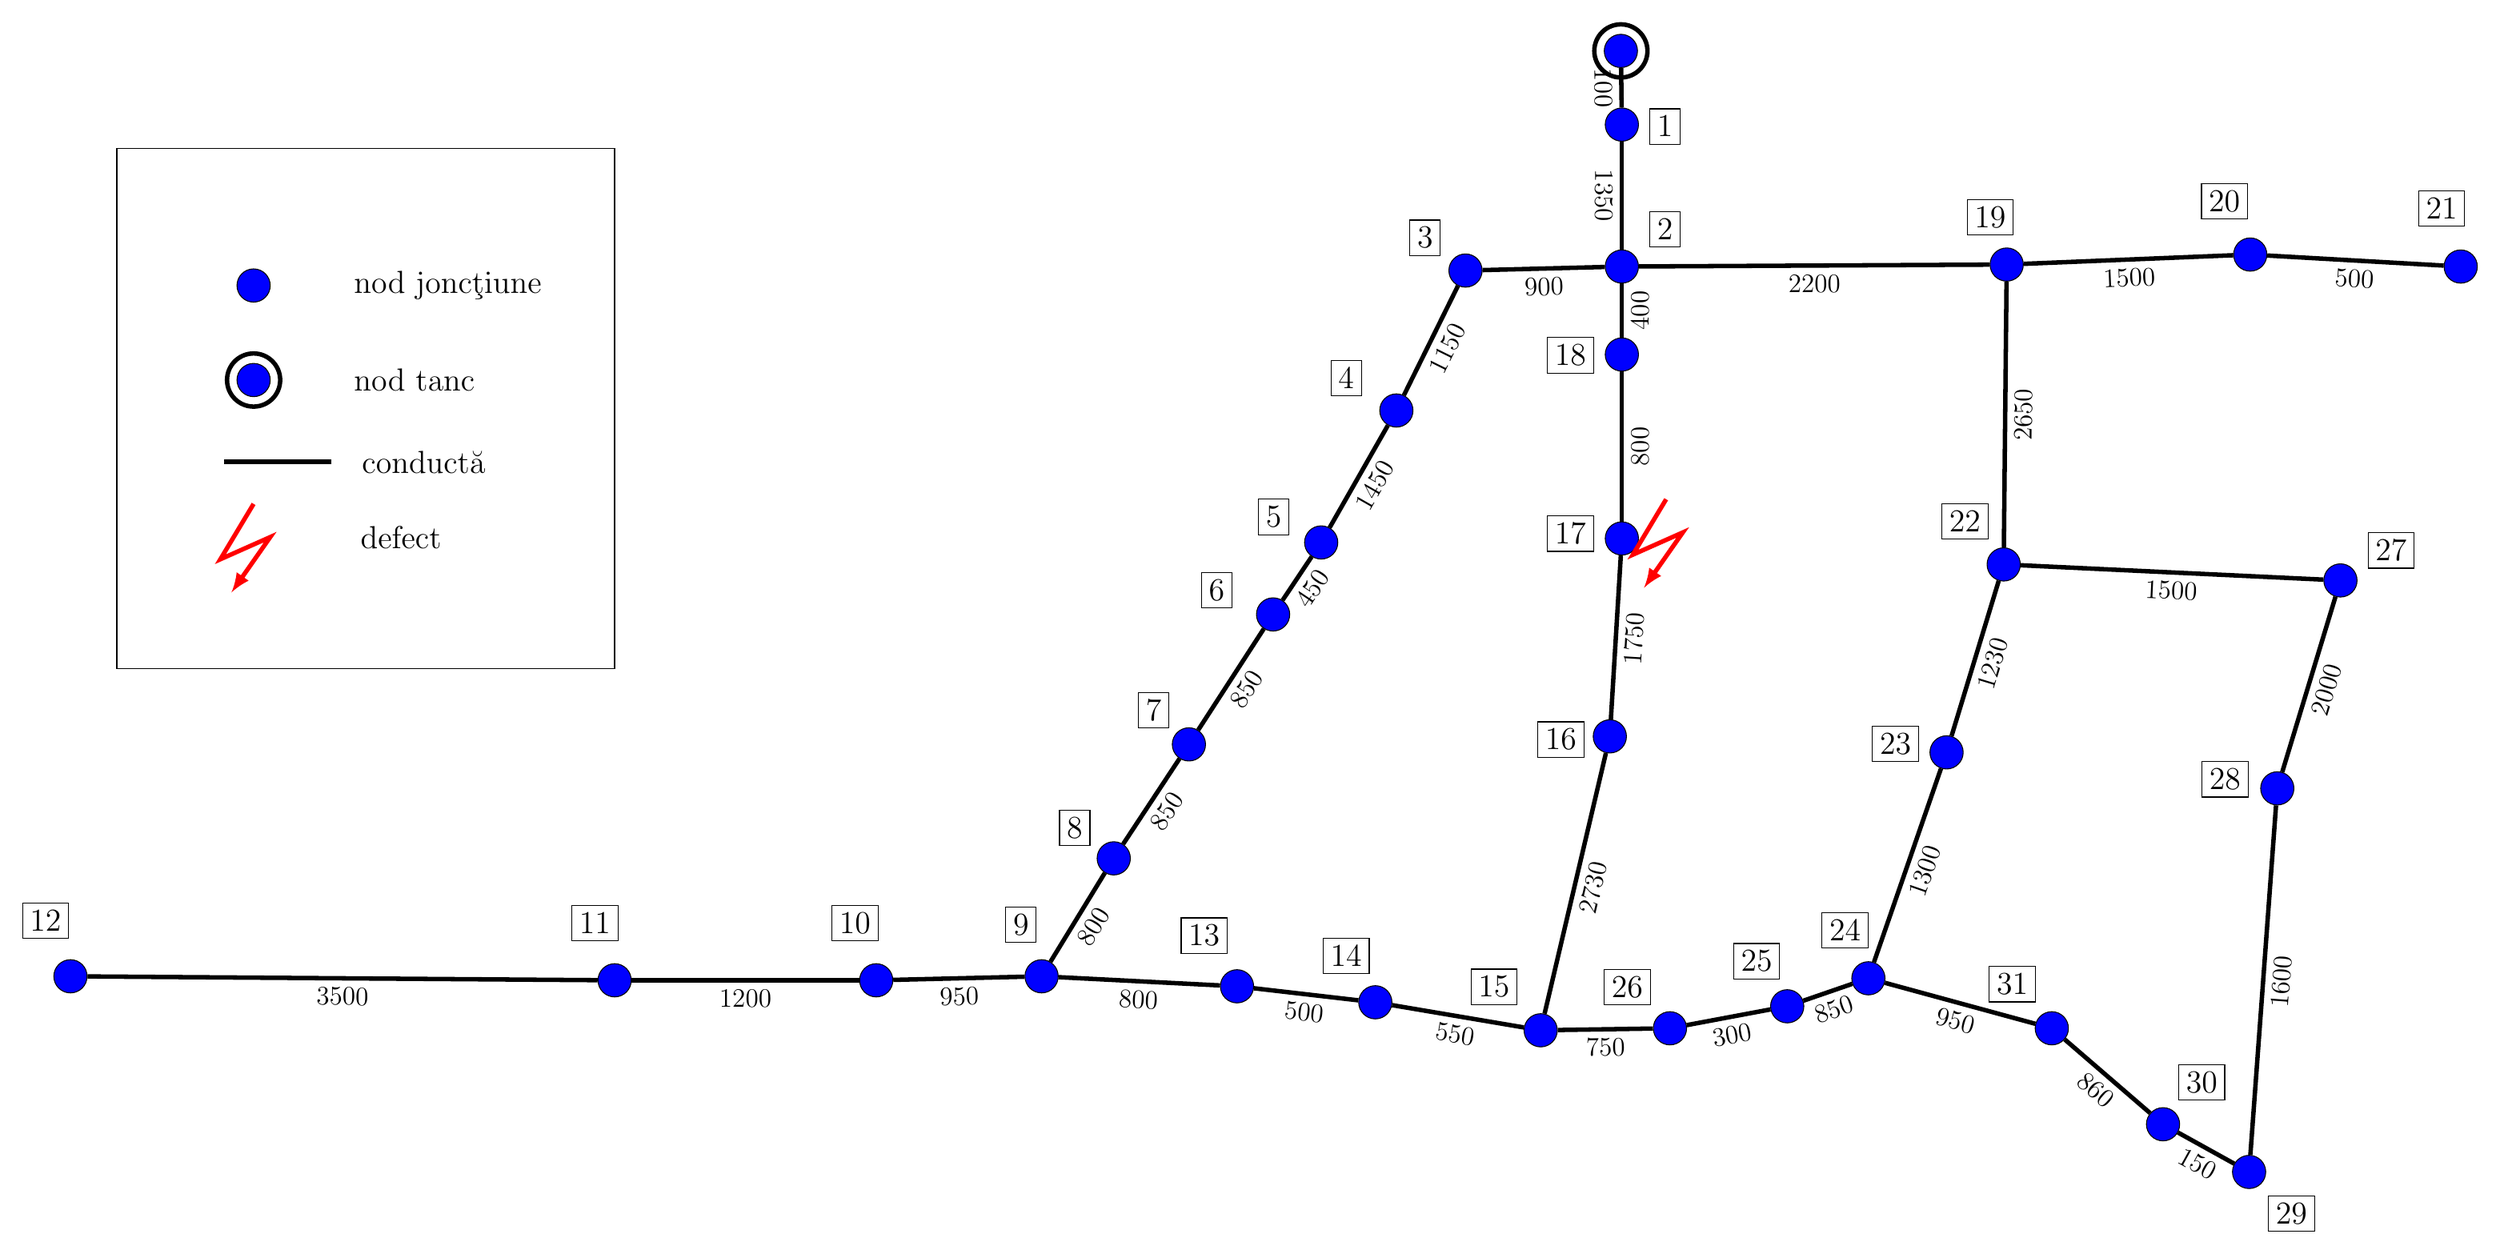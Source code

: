 \tikzstyle{node}=[circle,draw=black,fill=blue,minimum height=15pt]
\tikzstyle{link}=[line width=2pt,solid]
\tikzstyle{part}=[rounded corners=10,line width=2pt, dashed,draw=blue]

\def \scalex {0.003}
\def \scaley {0.002}

% \foreach \x in {-15,...,25}{
% \draw[thick](\x,-2)--(\x,20) node[at start,below]{\x};
% }
% \foreach \y in {-1,...,19}{
% \draw[thick](-16,\y)--(26,\y) node[at start,left]{\y};
% }

% plot nodes
\foreach \n/\x/\y in {2/3896.83/9031.75, 3/3896.83/7904.76, 4/3071.43/7873.02, 5/2706.35/6761.90,  6/2309.52/5714.29,   7/2055.56/5142.86, 8/1611.11/4111.11,  9/1214.29/3206.35,  10/833.33 /2269.84, 11/-39.68 /2238.10, 12/-1420.63/2238.10, 13/-4293.65/2269.84, 14/1865.08/2190.48,  15/2595.24/2063.49,   16/3468.25/1841.27, 17/3833.33/4174.60,  18/3896.83/5746.03,  19/3896.83/7206.35,  20/5928.57/7920.63, 21/7214.29/8000.00,   22/8325.40/7904.76,  23/5912.70/5539.68,  24/5611.11/4047.62,  25/5198.41/2253.97,  26/4769.84/2031.75, 27/4150.79/1857.14,  28/7690.48/5412.70, 29/7357.14/3761.90,   30/7208.33/716.67,  31/6753.97/1095.24,   32/6166.67/1857.14,   1/3891.67/9616.67}
{
\node(n\n)[node]at(\scalex*\x,\scaley*\y){};
}
% make the tank node special
\draw[line width=2pt] (n1.center) circle(12pt);

% make the sensor nodes special
% \foreach \ind in {16,13,31,10}{
% \draw[line width=2pt,dotted] (n\ind.center) circle(12pt) circle(17pt);
% }

\foreach \id/\na/\nb/\l/\diam in {1/1/2/100/1016, 2/2/3/1350/1016, 3/3/4/900/1016, 4/4/5/1150/1016, 5/5/6/1450/1016, 6/6/7/450/1016, 7/7/8/850/1016, 8/8/9/850/1016,9/9/10/800/1016, 10/10/11/950/762 , 11/11/12/1200/610 , 12/12/13/3500/610 , 13/10/14/800/508 , 14/14/15/500/300 , 15/15/16/550/300 , 16/16/17/2730/300 , 17/17/18/1750/508 , 18/18/19/800/508 , 19/19/3/400/610 , 20/3/20/2200/1016, 21/20/21/1500/508 , 22/21/22/500/300 , 23/20/23/2650/1016, 24/23/24/1230/762 ,25/24/25/1300/762 , 26/25/26/850/508 , 27/26/27/300/300 , 28/27/16/750/300 , 29/23/28/1500/407 , 30/28/29/2000/300 , 31/29/30/1600/300 , 32/30/31/150/300 ,33/31/32/860/508 , 34/32/25/950/610}
{
\draw[link](n\na)--(n\nb) node[midway,below,sloped]{\large \l};
}

% +1 to the parts seen here (because node 1 is actually the tank)
% parts = {1, [2 3 19], [4 5 6 7], [8 9], [10 11], 12, [13, 15, 15],  ...
%     16, 17, 19, [20, 21], 22, 23, [24, 25, 26], [29, 30, 31], 27, 28};

% \node [part, rotate fit=0, fit=(n2)(n3)(n4)(n5)(n17)(n18)(n19)] {};
% \node [part, rotate fit=45, fit=(n6) (n7)(n8)(n9)(n14)(n15)(n16)] {};
% \node [part, rotate fit=0, fit=(n10) (n11)(n12)(n13)] {};
% \node [part, rotate fit=0, fit=(n20) (n21)(n22)(n23)] {};
% \node [part, rotate fit=0, fit=(n24) (n25)(n26)(n27)(n28)(n29)(n30)(n31)(n32)] {};

% \draw[part](13,16.25)--(10,16.25)--(10,15)--(8,15)--(8,13)--(7,13)--(7,11)--(9,10)--(10,7)--(13,7)--cycle;
% \draw[part](6,11)--(2.25,6)--(5.25,3)--(8,2.75)--(11,2)--(11,4)--(8,5)--(6,6)--(8,10)--cycle;
% \draw[part](3.5,3)--(-14,3)--(-14,5.5)--(2.5,5.5)--cycle;
% \draw[part](17,15.5)--(16.5,9)--(19,8.5)--(20,13)--(26,13)--(26,15.5)--cycle;
% \draw[part](15,8)--(14,5)--(11,5)--(12,2)--(16,2.5)--(22,0)--(23,0)--(23.5,6.5)--(25,10.5)--(21,10.5)--(20,7)--cycle;


% plot label nodes (modified from the INP variant)
\foreach \x/\y/\lbl in {4125/9016.67/1,4125/8200/2,2858.33/8133.33/3,2441.67/7016.67/4,2058.33/5916.67/5,1758.33/5333.33/6,1425/4383.33/7,1008.33/3450/8,725/2680/9,-151.67/2693.33/10,-1525/2690/11,-4425/2710/12,1691.67/2593.33/13,2441.67/2433.33/14,3221.67/2186.67/15,3575/4150/16,3625/5783.33/17,3625/7200/18,5841.67/8296.67/19,7078.33/8423.33/20,8225/8366.67/21,5708.33/5883.33/22,5341.67/4116.67/23,5075/2633.33/24,4608.33/2390/25,3925/2183.33/26,7958.33/5650/27,7081.67/3833.33/28,7431.67/386.67/29,6958.33/1426.67/30,5958.33/2206.67/31}{
\node[fill=white,draw=black](cn)at(\scalex*\x,\scaley*\y){\Large\lbl};
}

 \node(l1)[node, label={[xshift=1.2cm]0:\Large nod jonc\c tiune}]at(-10,15.5){};
 \node(l4)[node, label={[xshift=1.2cm]0:\Large nod tanc}, below of=l1, node distance=1.5cm]{};
 \draw[line width=2pt] (l4.center) circle(12pt);
%  \node(l4)[node, label={[xshift=1.2cm]0:\Large nod cu senzor}, below of=l2, node distance=1.5cm]{};
%  \draw[line width=2pt,dashed] (l4.center) circle(12pt) circle(17pt);
 
%  \node(l4)[part, minimum height=.75cm,minimum width=1.5cm,label={[xshift=.5cm]0:\Large junction partition}, below of=l3, node distance=1.5cm]{};
 \draw[link](l4.west)++(-0.2,-1.3cm)--++(1.7cm,0) node(l5)[pos=1.2, right]{\Large conduct\u a};
 \node[below of=l4, node distance=2.5cm,minimum height=1em,label={[xshift=1.45cm]0:\Large defect}](l6){};
 \draw[-latex,line width=2pt,,red](l6.north)+(0em,1em)--+(-1.5em,-1.5em)--+(.75em,-0.5em)--+(-1em,-3em);
 
 \node[draw,fit=(l1)(l4)(l5)(l6),inner sep=1.9cm, label={[]-90:\Huge}]{};


\draw[-latex,line width=2pt,,red](n18.north)+(2em,1em)--+(.5em,-1.5em)--+(2.75em,-0.5em)--+(1em,-3em);
